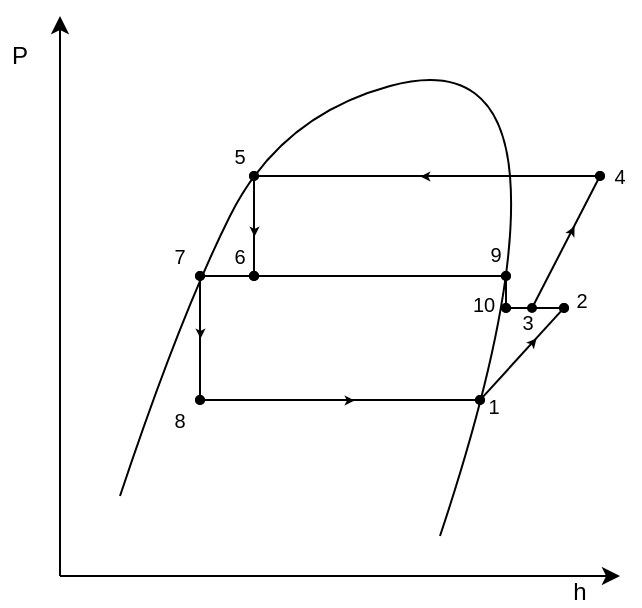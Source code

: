 <mxfile version="16.6.6" type="github">
  <diagram id="wVtlZo8cVKPB0jHUhsLX" name="Page-1">
    <mxGraphModel dx="366" dy="503" grid="1" gridSize="10" guides="1" tooltips="1" connect="1" arrows="1" fold="1" page="1" pageScale="1" pageWidth="350" pageHeight="350" math="0" shadow="0">
      <root>
        <mxCell id="0" />
        <mxCell id="1" parent="0" />
        <mxCell id="JLO5sq69580xviN0e8U7-1" value="" style="endArrow=classic;html=1;rounded=0;" parent="1" edge="1">
          <mxGeometry width="50" height="50" relative="1" as="geometry">
            <mxPoint x="40" y="308" as="sourcePoint" />
            <mxPoint x="40" y="28" as="targetPoint" />
          </mxGeometry>
        </mxCell>
        <mxCell id="JLO5sq69580xviN0e8U7-2" value="" style="endArrow=classic;html=1;rounded=0;" parent="1" edge="1">
          <mxGeometry width="50" height="50" relative="1" as="geometry">
            <mxPoint x="40" y="308" as="sourcePoint" />
            <mxPoint x="320" y="308" as="targetPoint" />
          </mxGeometry>
        </mxCell>
        <mxCell id="JLO5sq69580xviN0e8U7-3" value="h" style="text;html=1;strokeColor=none;fillColor=none;align=center;verticalAlign=middle;whiteSpace=wrap;rounded=0;" parent="1" vertex="1">
          <mxGeometry x="290" y="308" width="20" height="15" as="geometry" />
        </mxCell>
        <mxCell id="JLO5sq69580xviN0e8U7-4" value="P" style="text;html=1;strokeColor=none;fillColor=none;align=center;verticalAlign=middle;whiteSpace=wrap;rounded=0;" parent="1" vertex="1">
          <mxGeometry x="10" y="38" width="20" height="20" as="geometry" />
        </mxCell>
        <mxCell id="JLO5sq69580xviN0e8U7-7" value="" style="curved=1;endArrow=none;html=1;rounded=0;endFill=0;" parent="1" edge="1">
          <mxGeometry width="50" height="50" relative="1" as="geometry">
            <mxPoint x="70" y="268" as="sourcePoint" />
            <mxPoint x="230" y="288" as="targetPoint" />
            <Array as="points">
              <mxPoint x="100" y="178" />
              <mxPoint x="150" y="78" />
              <mxPoint x="260" y="48" />
              <mxPoint x="270" y="168" />
            </Array>
          </mxGeometry>
        </mxCell>
        <mxCell id="JLO5sq69580xviN0e8U7-8" value="" style="endArrow=oval;html=1;rounded=0;curved=1;endFill=1;startArrow=oval;startFill=1;endSize=4;startSize=4;" parent="1" edge="1">
          <mxGeometry width="50" height="50" relative="1" as="geometry">
            <mxPoint x="137" y="108" as="sourcePoint" />
            <mxPoint x="310" y="108" as="targetPoint" />
          </mxGeometry>
        </mxCell>
        <mxCell id="JLO5sq69580xviN0e8U7-10" value="" style="endArrow=oval;html=1;rounded=0;endFill=1;startArrow=oval;startFill=1;endSize=4;startSize=4;strokeColor=none;" parent="1" edge="1">
          <mxGeometry width="50" height="50" relative="1" as="geometry">
            <mxPoint x="137" y="108" as="sourcePoint" />
            <mxPoint x="137" y="158" as="targetPoint" />
          </mxGeometry>
        </mxCell>
        <mxCell id="JLO5sq69580xviN0e8U7-11" value="" style="endArrow=oval;html=1;rounded=0;curved=1;endFill=1;startArrow=oval;startFill=1;endSize=4;startSize=4;" parent="1" edge="1">
          <mxGeometry width="50" height="50" relative="1" as="geometry">
            <mxPoint x="137" y="158" as="sourcePoint" />
            <mxPoint x="263" y="158" as="targetPoint" />
          </mxGeometry>
        </mxCell>
        <mxCell id="JLO5sq69580xviN0e8U7-12" value="" style="endArrow=oval;html=1;rounded=0;curved=1;endFill=1;startArrow=oval;startFill=1;endSize=4;startSize=4;" parent="1" edge="1">
          <mxGeometry width="50" height="50" relative="1" as="geometry">
            <mxPoint x="276" y="174" as="sourcePoint" />
            <mxPoint x="310" y="108" as="targetPoint" />
          </mxGeometry>
        </mxCell>
        <mxCell id="JLO5sq69580xviN0e8U7-13" value="" style="endArrow=oval;html=1;rounded=0;curved=1;endFill=1;startArrow=oval;startFill=1;endSize=4;startSize=4;" parent="1" edge="1">
          <mxGeometry width="50" height="50" relative="1" as="geometry">
            <mxPoint x="110" y="158" as="sourcePoint" />
            <mxPoint x="137" y="158" as="targetPoint" />
          </mxGeometry>
        </mxCell>
        <mxCell id="JLO5sq69580xviN0e8U7-14" value="" style="endArrow=oval;html=1;rounded=0;curved=1;endFill=1;startArrow=oval;startFill=1;endSize=4;startSize=4;" parent="1" edge="1">
          <mxGeometry width="50" height="50" relative="1" as="geometry">
            <mxPoint x="110" y="158" as="sourcePoint" />
            <mxPoint x="110" y="220" as="targetPoint" />
          </mxGeometry>
        </mxCell>
        <mxCell id="JLO5sq69580xviN0e8U7-15" value="" style="endArrow=oval;html=1;rounded=0;curved=1;endFill=1;startArrow=oval;startFill=1;endSize=4;startSize=4;" parent="1" edge="1">
          <mxGeometry width="50" height="50" relative="1" as="geometry">
            <mxPoint x="110" y="220" as="sourcePoint" />
            <mxPoint x="250" y="220" as="targetPoint" />
          </mxGeometry>
        </mxCell>
        <mxCell id="JLO5sq69580xviN0e8U7-16" value="" style="endArrow=oval;html=1;rounded=0;curved=1;endFill=1;startArrow=oval;startFill=1;endSize=4;startSize=4;" parent="1" edge="1">
          <mxGeometry width="50" height="50" relative="1" as="geometry">
            <mxPoint x="292" y="174" as="sourcePoint" />
            <mxPoint x="250" y="220" as="targetPoint" />
          </mxGeometry>
        </mxCell>
        <mxCell id="JLO5sq69580xviN0e8U7-17" value="" style="endArrow=oval;html=1;rounded=0;curved=1;endFill=1;startArrow=oval;startFill=1;endSize=4;startSize=4;" parent="1" edge="1">
          <mxGeometry width="50" height="50" relative="1" as="geometry">
            <mxPoint x="292" y="174" as="sourcePoint" />
            <mxPoint x="263" y="174" as="targetPoint" />
          </mxGeometry>
        </mxCell>
        <mxCell id="JLO5sq69580xviN0e8U7-18" value="" style="endArrow=classic;html=1;rounded=0;endSize=5;strokeWidth=0;" parent="1" edge="1">
          <mxGeometry width="50" height="50" relative="1" as="geometry">
            <mxPoint x="240" y="108" as="sourcePoint" />
            <mxPoint x="220" y="108" as="targetPoint" />
          </mxGeometry>
        </mxCell>
        <mxCell id="JLO5sq69580xviN0e8U7-19" value="" style="endArrow=classic;html=1;rounded=0;endSize=5;strokeWidth=0;" parent="1" edge="1">
          <mxGeometry width="50" height="50" relative="1" as="geometry">
            <mxPoint x="137" y="117" as="sourcePoint" />
            <mxPoint x="137" y="138" as="targetPoint" />
          </mxGeometry>
        </mxCell>
        <mxCell id="JLO5sq69580xviN0e8U7-20" value="" style="endArrow=oval;html=1;rounded=0;curved=1;endFill=1;startArrow=oval;startFill=1;endSize=4;startSize=4;" parent="1" edge="1">
          <mxGeometry width="50" height="50" relative="1" as="geometry">
            <mxPoint x="137" y="158" as="sourcePoint" />
            <mxPoint x="137" y="108" as="targetPoint" />
          </mxGeometry>
        </mxCell>
        <mxCell id="JLO5sq69580xviN0e8U7-22" value="" style="endArrow=classic;html=1;rounded=0;endSize=5;strokeWidth=0;" parent="1" edge="1">
          <mxGeometry width="50" height="50" relative="1" as="geometry">
            <mxPoint x="110" y="168.0" as="sourcePoint" />
            <mxPoint x="110" y="189" as="targetPoint" />
          </mxGeometry>
        </mxCell>
        <mxCell id="JLO5sq69580xviN0e8U7-23" value="" style="endArrow=classic;html=1;rounded=0;endSize=5;strokeWidth=0;" parent="1" edge="1">
          <mxGeometry width="50" height="50" relative="1" as="geometry">
            <mxPoint x="170" y="220" as="sourcePoint" />
            <mxPoint x="187" y="220" as="targetPoint" />
          </mxGeometry>
        </mxCell>
        <mxCell id="JLO5sq69580xviN0e8U7-24" value="" style="endArrow=classic;html=1;rounded=0;endSize=5;strokeWidth=0;" parent="1" edge="1">
          <mxGeometry width="50" height="50" relative="1" as="geometry">
            <mxPoint x="260" y="210" as="sourcePoint" />
            <mxPoint x="278" y="189" as="targetPoint" />
          </mxGeometry>
        </mxCell>
        <mxCell id="JLO5sq69580xviN0e8U7-26" value="" style="endArrow=classic;html=1;rounded=0;endSize=5;strokeWidth=0;" parent="1" edge="1">
          <mxGeometry width="50" height="50" relative="1" as="geometry">
            <mxPoint x="285" y="156" as="sourcePoint" />
            <mxPoint x="297" y="133" as="targetPoint" />
          </mxGeometry>
        </mxCell>
        <mxCell id="JLO5sq69580xviN0e8U7-27" value="&lt;font style=&quot;font-size: 10px&quot;&gt;8&lt;/font&gt;" style="text;html=1;strokeColor=none;fillColor=none;align=center;verticalAlign=middle;whiteSpace=wrap;rounded=0;" parent="1" vertex="1">
          <mxGeometry x="90" y="220" width="20" height="20" as="geometry" />
        </mxCell>
        <mxCell id="JLO5sq69580xviN0e8U7-28" value="&lt;font style=&quot;font-size: 10px&quot;&gt;1&lt;/font&gt;" style="text;html=1;strokeColor=none;fillColor=none;align=center;verticalAlign=middle;whiteSpace=wrap;rounded=0;" parent="1" vertex="1">
          <mxGeometry x="247" y="213" width="20" height="20" as="geometry" />
        </mxCell>
        <mxCell id="JLO5sq69580xviN0e8U7-30" value="&lt;font style=&quot;font-size: 10px&quot;&gt;9&lt;/font&gt;" style="text;html=1;strokeColor=none;fillColor=none;align=center;verticalAlign=middle;whiteSpace=wrap;rounded=0;" parent="1" vertex="1">
          <mxGeometry x="248" y="137" width="20" height="20" as="geometry" />
        </mxCell>
        <mxCell id="JLO5sq69580xviN0e8U7-33" value="&lt;font style=&quot;font-size: 10px&quot;&gt;4&lt;/font&gt;" style="text;html=1;strokeColor=none;fillColor=none;align=center;verticalAlign=middle;whiteSpace=wrap;rounded=0;" parent="1" vertex="1">
          <mxGeometry x="310" y="98" width="20" height="20" as="geometry" />
        </mxCell>
        <mxCell id="JLO5sq69580xviN0e8U7-34" value="&lt;font style=&quot;font-size: 10px&quot;&gt;5&lt;/font&gt;" style="text;html=1;strokeColor=none;fillColor=none;align=center;verticalAlign=middle;whiteSpace=wrap;rounded=0;" parent="1" vertex="1">
          <mxGeometry x="120" y="88" width="20" height="20" as="geometry" />
        </mxCell>
        <mxCell id="JLO5sq69580xviN0e8U7-35" value="&lt;font style=&quot;font-size: 10px&quot;&gt;6&lt;/font&gt;" style="text;html=1;strokeColor=none;fillColor=none;align=center;verticalAlign=middle;whiteSpace=wrap;rounded=0;" parent="1" vertex="1">
          <mxGeometry x="120" y="138" width="20" height="20" as="geometry" />
        </mxCell>
        <mxCell id="JLO5sq69580xviN0e8U7-36" value="&lt;font style=&quot;font-size: 10px&quot;&gt;7&lt;/font&gt;" style="text;html=1;strokeColor=none;fillColor=none;align=center;verticalAlign=middle;whiteSpace=wrap;rounded=0;" parent="1" vertex="1">
          <mxGeometry x="90" y="138" width="20" height="20" as="geometry" />
        </mxCell>
        <mxCell id="1nSpGoEsSz3DjFr-65xk-2" value="" style="endArrow=oval;html=1;rounded=0;curved=1;endFill=1;startArrow=oval;startFill=1;endSize=4;startSize=4;" edge="1" parent="1">
          <mxGeometry width="50" height="50" relative="1" as="geometry">
            <mxPoint x="263" y="174" as="sourcePoint" />
            <mxPoint x="263.0" y="158" as="targetPoint" />
          </mxGeometry>
        </mxCell>
        <mxCell id="1nSpGoEsSz3DjFr-65xk-3" value="&lt;font style=&quot;font-size: 10px&quot;&gt;2&lt;/font&gt;" style="text;html=1;strokeColor=none;fillColor=none;align=center;verticalAlign=middle;whiteSpace=wrap;rounded=0;" vertex="1" parent="1">
          <mxGeometry x="291" y="160" width="20" height="20" as="geometry" />
        </mxCell>
        <mxCell id="1nSpGoEsSz3DjFr-65xk-4" value="&lt;font style=&quot;font-size: 10px&quot;&gt;3&lt;/font&gt;" style="text;html=1;strokeColor=none;fillColor=none;align=center;verticalAlign=middle;whiteSpace=wrap;rounded=0;" vertex="1" parent="1">
          <mxGeometry x="264" y="171" width="20" height="20" as="geometry" />
        </mxCell>
        <mxCell id="1nSpGoEsSz3DjFr-65xk-5" value="&lt;font style=&quot;font-size: 10px&quot;&gt;10&lt;/font&gt;" style="text;html=1;strokeColor=none;fillColor=none;align=center;verticalAlign=middle;whiteSpace=wrap;rounded=0;" vertex="1" parent="1">
          <mxGeometry x="242" y="162" width="20" height="20" as="geometry" />
        </mxCell>
      </root>
    </mxGraphModel>
  </diagram>
</mxfile>
